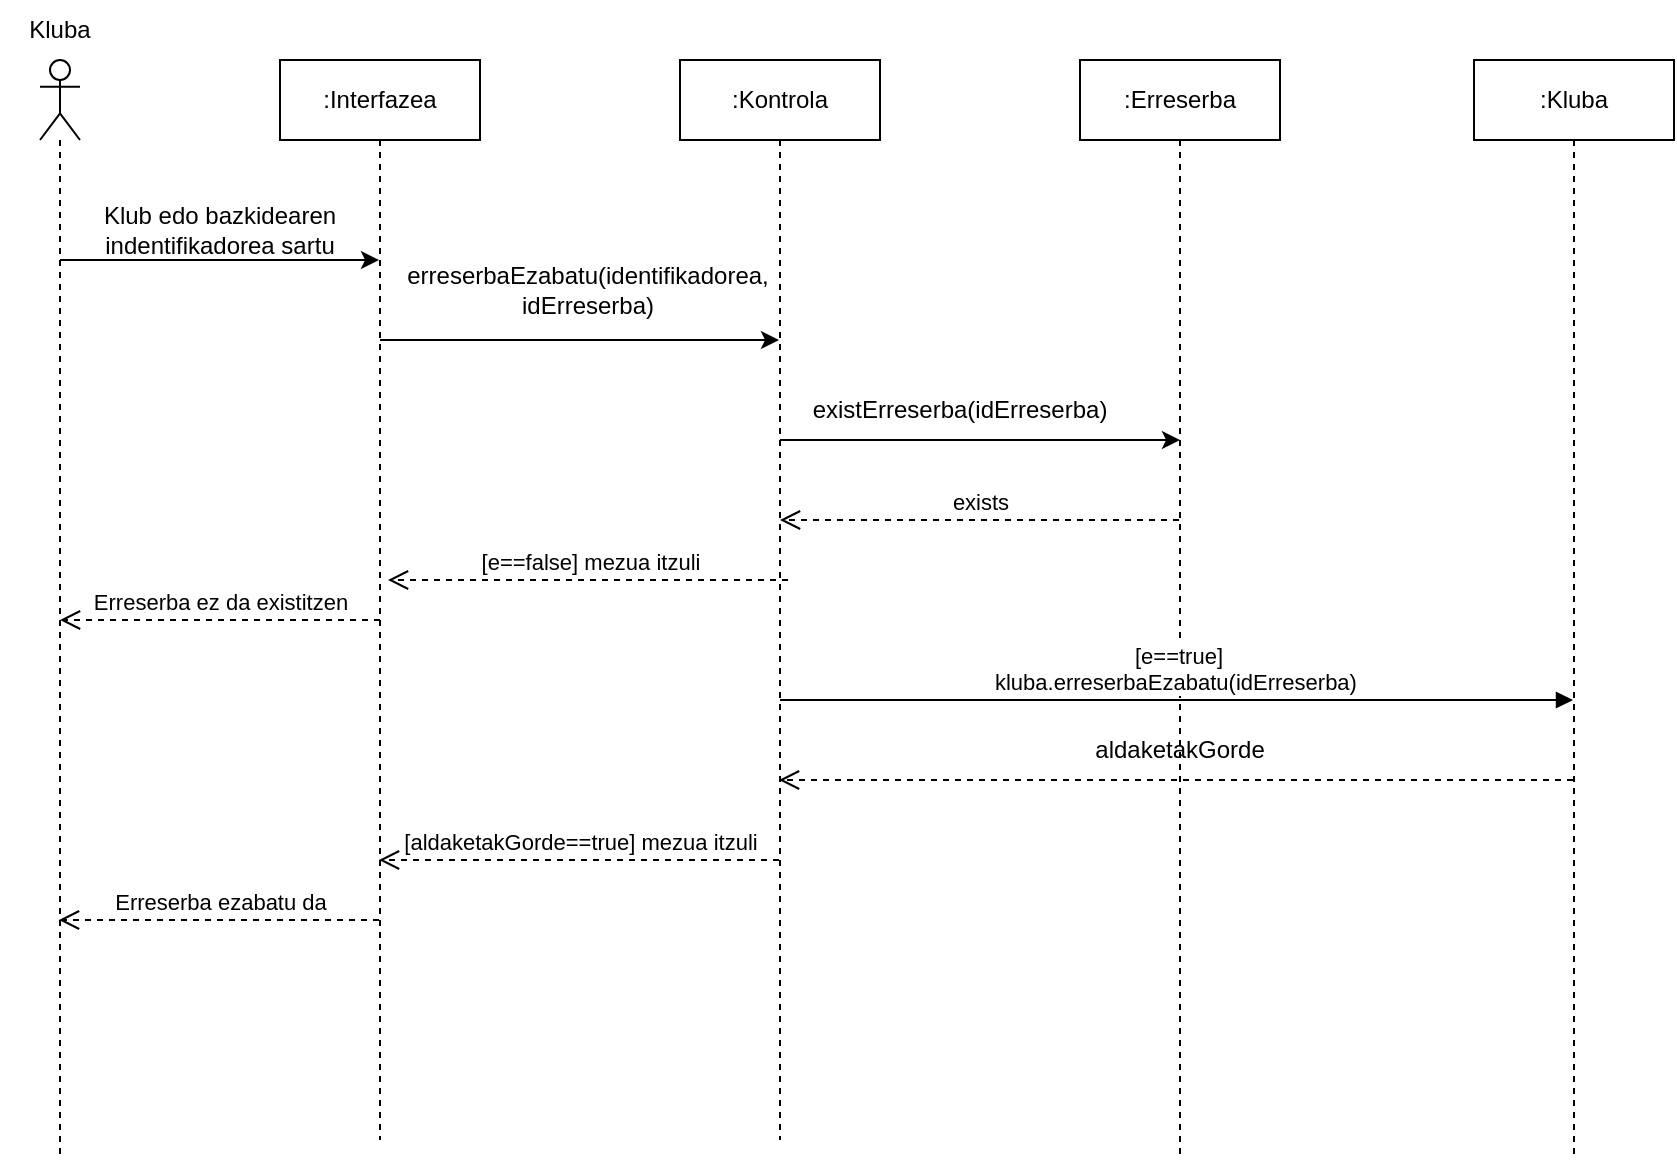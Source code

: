 <mxfile version="26.0.16">
  <diagram name="Página-1" id="A1fAVPrOHRBglseKuVbo">
    <mxGraphModel dx="1290" dy="621" grid="1" gridSize="10" guides="1" tooltips="1" connect="1" arrows="1" fold="1" page="1" pageScale="1" pageWidth="827" pageHeight="1169" math="0" shadow="0">
      <root>
        <mxCell id="0" />
        <mxCell id="1" parent="0" />
        <mxCell id="KZJoHSOfrfHXDGRzf_YA-4" value="" style="shape=umlLifeline;perimeter=lifelinePerimeter;whiteSpace=wrap;html=1;container=1;dropTarget=0;collapsible=0;recursiveResize=0;outlineConnect=0;portConstraint=eastwest;newEdgeStyle={&quot;curved&quot;:0,&quot;rounded&quot;:0};participant=umlActor;" vertex="1" parent="1">
          <mxGeometry x="110" y="30" width="20" height="550" as="geometry" />
        </mxCell>
        <mxCell id="KZJoHSOfrfHXDGRzf_YA-5" value="Kluba" style="text;html=1;align=center;verticalAlign=middle;whiteSpace=wrap;rounded=0;" vertex="1" parent="1">
          <mxGeometry x="90" width="60" height="30" as="geometry" />
        </mxCell>
        <mxCell id="KZJoHSOfrfHXDGRzf_YA-6" value=":Interfazea" style="shape=umlLifeline;perimeter=lifelinePerimeter;whiteSpace=wrap;html=1;container=1;dropTarget=0;collapsible=0;recursiveResize=0;outlineConnect=0;portConstraint=eastwest;newEdgeStyle={&quot;curved&quot;:0,&quot;rounded&quot;:0};" vertex="1" parent="1">
          <mxGeometry x="230" y="30" width="100" height="540" as="geometry" />
        </mxCell>
        <mxCell id="KZJoHSOfrfHXDGRzf_YA-7" value=":Erreserba" style="shape=umlLifeline;perimeter=lifelinePerimeter;whiteSpace=wrap;html=1;container=1;dropTarget=0;collapsible=0;recursiveResize=0;outlineConnect=0;portConstraint=eastwest;newEdgeStyle={&quot;curved&quot;:0,&quot;rounded&quot;:0};" vertex="1" parent="1">
          <mxGeometry x="630" y="30" width="100" height="550" as="geometry" />
        </mxCell>
        <mxCell id="KZJoHSOfrfHXDGRzf_YA-8" value=":Kontrola" style="shape=umlLifeline;perimeter=lifelinePerimeter;whiteSpace=wrap;html=1;container=1;dropTarget=0;collapsible=0;recursiveResize=0;outlineConnect=0;portConstraint=eastwest;newEdgeStyle={&quot;curved&quot;:0,&quot;rounded&quot;:0};" vertex="1" parent="1">
          <mxGeometry x="430" y="30" width="100" height="540" as="geometry" />
        </mxCell>
        <mxCell id="KZJoHSOfrfHXDGRzf_YA-9" value="" style="endArrow=classic;html=1;rounded=0;" edge="1" parent="1" target="KZJoHSOfrfHXDGRzf_YA-6">
          <mxGeometry width="50" height="50" relative="1" as="geometry">
            <mxPoint x="120" y="130" as="sourcePoint" />
            <mxPoint x="290" y="130" as="targetPoint" />
            <Array as="points">
              <mxPoint x="200" y="130" />
            </Array>
          </mxGeometry>
        </mxCell>
        <mxCell id="KZJoHSOfrfHXDGRzf_YA-10" value="Klub edo bazkidearen indentifikadorea sartu" style="text;html=1;align=center;verticalAlign=middle;whiteSpace=wrap;rounded=0;" vertex="1" parent="1">
          <mxGeometry x="140" y="100" width="120" height="30" as="geometry" />
        </mxCell>
        <mxCell id="KZJoHSOfrfHXDGRzf_YA-11" value="" style="endArrow=classic;html=1;rounded=0;" edge="1" parent="1" target="KZJoHSOfrfHXDGRzf_YA-8">
          <mxGeometry width="50" height="50" relative="1" as="geometry">
            <mxPoint x="280" y="170" as="sourcePoint" />
            <mxPoint x="440" y="170" as="targetPoint" />
            <Array as="points">
              <mxPoint x="360" y="170" />
            </Array>
          </mxGeometry>
        </mxCell>
        <mxCell id="KZJoHSOfrfHXDGRzf_YA-12" value="erreserbaEzabatu(identifikadorea, idErreserba)" style="text;html=1;align=center;verticalAlign=middle;whiteSpace=wrap;rounded=0;" vertex="1" parent="1">
          <mxGeometry x="354" y="130" width="60" height="30" as="geometry" />
        </mxCell>
        <mxCell id="KZJoHSOfrfHXDGRzf_YA-13" value="" style="endArrow=classic;html=1;rounded=0;" edge="1" parent="1" source="KZJoHSOfrfHXDGRzf_YA-8">
          <mxGeometry width="50" height="50" relative="1" as="geometry">
            <mxPoint x="500" y="220" as="sourcePoint" />
            <mxPoint x="680" y="220" as="targetPoint" />
            <Array as="points">
              <mxPoint x="580" y="220" />
            </Array>
          </mxGeometry>
        </mxCell>
        <mxCell id="KZJoHSOfrfHXDGRzf_YA-14" value="existErreserba(idErreserba)" style="text;html=1;align=center;verticalAlign=middle;whiteSpace=wrap;rounded=0;" vertex="1" parent="1">
          <mxGeometry x="540" y="190" width="60" height="30" as="geometry" />
        </mxCell>
        <mxCell id="KZJoHSOfrfHXDGRzf_YA-15" value="exists" style="html=1;verticalAlign=bottom;endArrow=open;dashed=1;endSize=8;curved=0;rounded=0;" edge="1" parent="1" target="KZJoHSOfrfHXDGRzf_YA-8">
          <mxGeometry x="-0.003" relative="1" as="geometry">
            <mxPoint x="679.5" y="260" as="sourcePoint" />
            <mxPoint x="492.5" y="260" as="targetPoint" />
            <Array as="points">
              <mxPoint x="584.5" y="260" />
            </Array>
            <mxPoint as="offset" />
          </mxGeometry>
        </mxCell>
        <mxCell id="KZJoHSOfrfHXDGRzf_YA-16" value="[e==false] mezua itzuli" style="html=1;verticalAlign=bottom;endArrow=open;dashed=1;endSize=8;curved=0;rounded=0;" edge="1" parent="1">
          <mxGeometry x="-0.003" relative="1" as="geometry">
            <mxPoint x="484" y="290" as="sourcePoint" />
            <mxPoint x="284" y="290" as="targetPoint" />
            <Array as="points">
              <mxPoint x="463" y="290" />
            </Array>
            <mxPoint as="offset" />
          </mxGeometry>
        </mxCell>
        <mxCell id="KZJoHSOfrfHXDGRzf_YA-18" value="Erreserba ez da existitzen" style="html=1;verticalAlign=bottom;endArrow=open;dashed=1;endSize=8;curved=0;rounded=0;" edge="1" parent="1">
          <mxGeometry relative="1" as="geometry">
            <mxPoint x="280" y="310" as="sourcePoint" />
            <mxPoint x="120" y="310" as="targetPoint" />
          </mxGeometry>
        </mxCell>
        <mxCell id="KZJoHSOfrfHXDGRzf_YA-19" value=":Kluba" style="shape=umlLifeline;perimeter=lifelinePerimeter;whiteSpace=wrap;html=1;container=1;dropTarget=0;collapsible=0;recursiveResize=0;outlineConnect=0;portConstraint=eastwest;newEdgeStyle={&quot;curved&quot;:0,&quot;rounded&quot;:0};" vertex="1" parent="1">
          <mxGeometry x="827" y="30" width="100" height="550" as="geometry" />
        </mxCell>
        <mxCell id="KZJoHSOfrfHXDGRzf_YA-20" value="[e==true]&lt;br&gt;&lt;div&gt;&lt;span style=&quot;background-color: light-dark(#ffffff, var(--ge-dark-color, #121212)); color: light-dark(rgb(0, 0, 0), rgb(255, 255, 255));&quot;&gt;kluba.erreserbaEzabatu(idErreserba)&lt;/span&gt;&amp;nbsp;&lt;/div&gt;" style="html=1;verticalAlign=bottom;endArrow=block;curved=0;rounded=0;" edge="1" parent="1" target="KZJoHSOfrfHXDGRzf_YA-19">
          <mxGeometry width="80" relative="1" as="geometry">
            <mxPoint x="480" y="350" as="sourcePoint" />
            <mxPoint x="560" y="350" as="targetPoint" />
          </mxGeometry>
        </mxCell>
        <mxCell id="KZJoHSOfrfHXDGRzf_YA-21" value="" style="html=1;verticalAlign=bottom;endArrow=open;dashed=1;endSize=8;curved=0;rounded=0;" edge="1" parent="1" source="KZJoHSOfrfHXDGRzf_YA-19">
          <mxGeometry relative="1" as="geometry">
            <mxPoint x="840" y="390" as="sourcePoint" />
            <mxPoint x="479.5" y="390" as="targetPoint" />
          </mxGeometry>
        </mxCell>
        <mxCell id="KZJoHSOfrfHXDGRzf_YA-22" value="[aldaketakGorde==true] mezua itzuli" style="html=1;verticalAlign=bottom;endArrow=open;dashed=1;endSize=8;curved=0;rounded=0;" edge="1" parent="1">
          <mxGeometry relative="1" as="geometry">
            <mxPoint x="479.5" y="430" as="sourcePoint" />
            <mxPoint x="279.5" y="430" as="targetPoint" />
          </mxGeometry>
        </mxCell>
        <mxCell id="KZJoHSOfrfHXDGRzf_YA-23" value="Erreserba ezabatu da" style="html=1;verticalAlign=bottom;endArrow=open;dashed=1;endSize=8;curved=0;rounded=0;" edge="1" parent="1" source="KZJoHSOfrfHXDGRzf_YA-6">
          <mxGeometry relative="1" as="geometry">
            <mxPoint x="250" y="460" as="sourcePoint" />
            <mxPoint x="119.5" y="460" as="targetPoint" />
          </mxGeometry>
        </mxCell>
        <mxCell id="KZJoHSOfrfHXDGRzf_YA-24" value="aldaketakGorde" style="text;html=1;align=center;verticalAlign=middle;whiteSpace=wrap;rounded=0;" vertex="1" parent="1">
          <mxGeometry x="650" y="360" width="60" height="30" as="geometry" />
        </mxCell>
      </root>
    </mxGraphModel>
  </diagram>
</mxfile>

